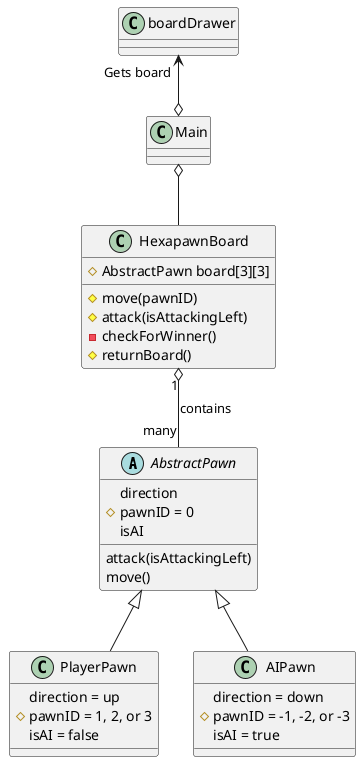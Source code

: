 @startuml
'https://plantuml.com/class-diagram


abstract class AbstractPawn{
    direction
    # {field} pawnID = 0
    isAI
    attack(isAttackingLeft)
    move()
}

class PlayerPawn{
    direction = up
    # pawnID = 1, 2, or 3
    isAI = false
}

class AIPawn{
    direction = down
    # pawnID = -1, -2, or -3
    isAI = true
}

class HexapawnBoard{
    # AbstractPawn board[3][3]
    # move(pawnID)
    # attack(isAttackingLeft)
    - checkForWinner()
    # returnBoard()
}

class boardDrawer{

}

class Main{

}

boardDrawer "Gets board" <--o Main
Main o-- HexapawnBoard
HexapawnBoard "1" o-- "many" AbstractPawn : contains
AbstractPawn <|-- PlayerPawn
AbstractPawn <|-- AIPawn

@enduml
